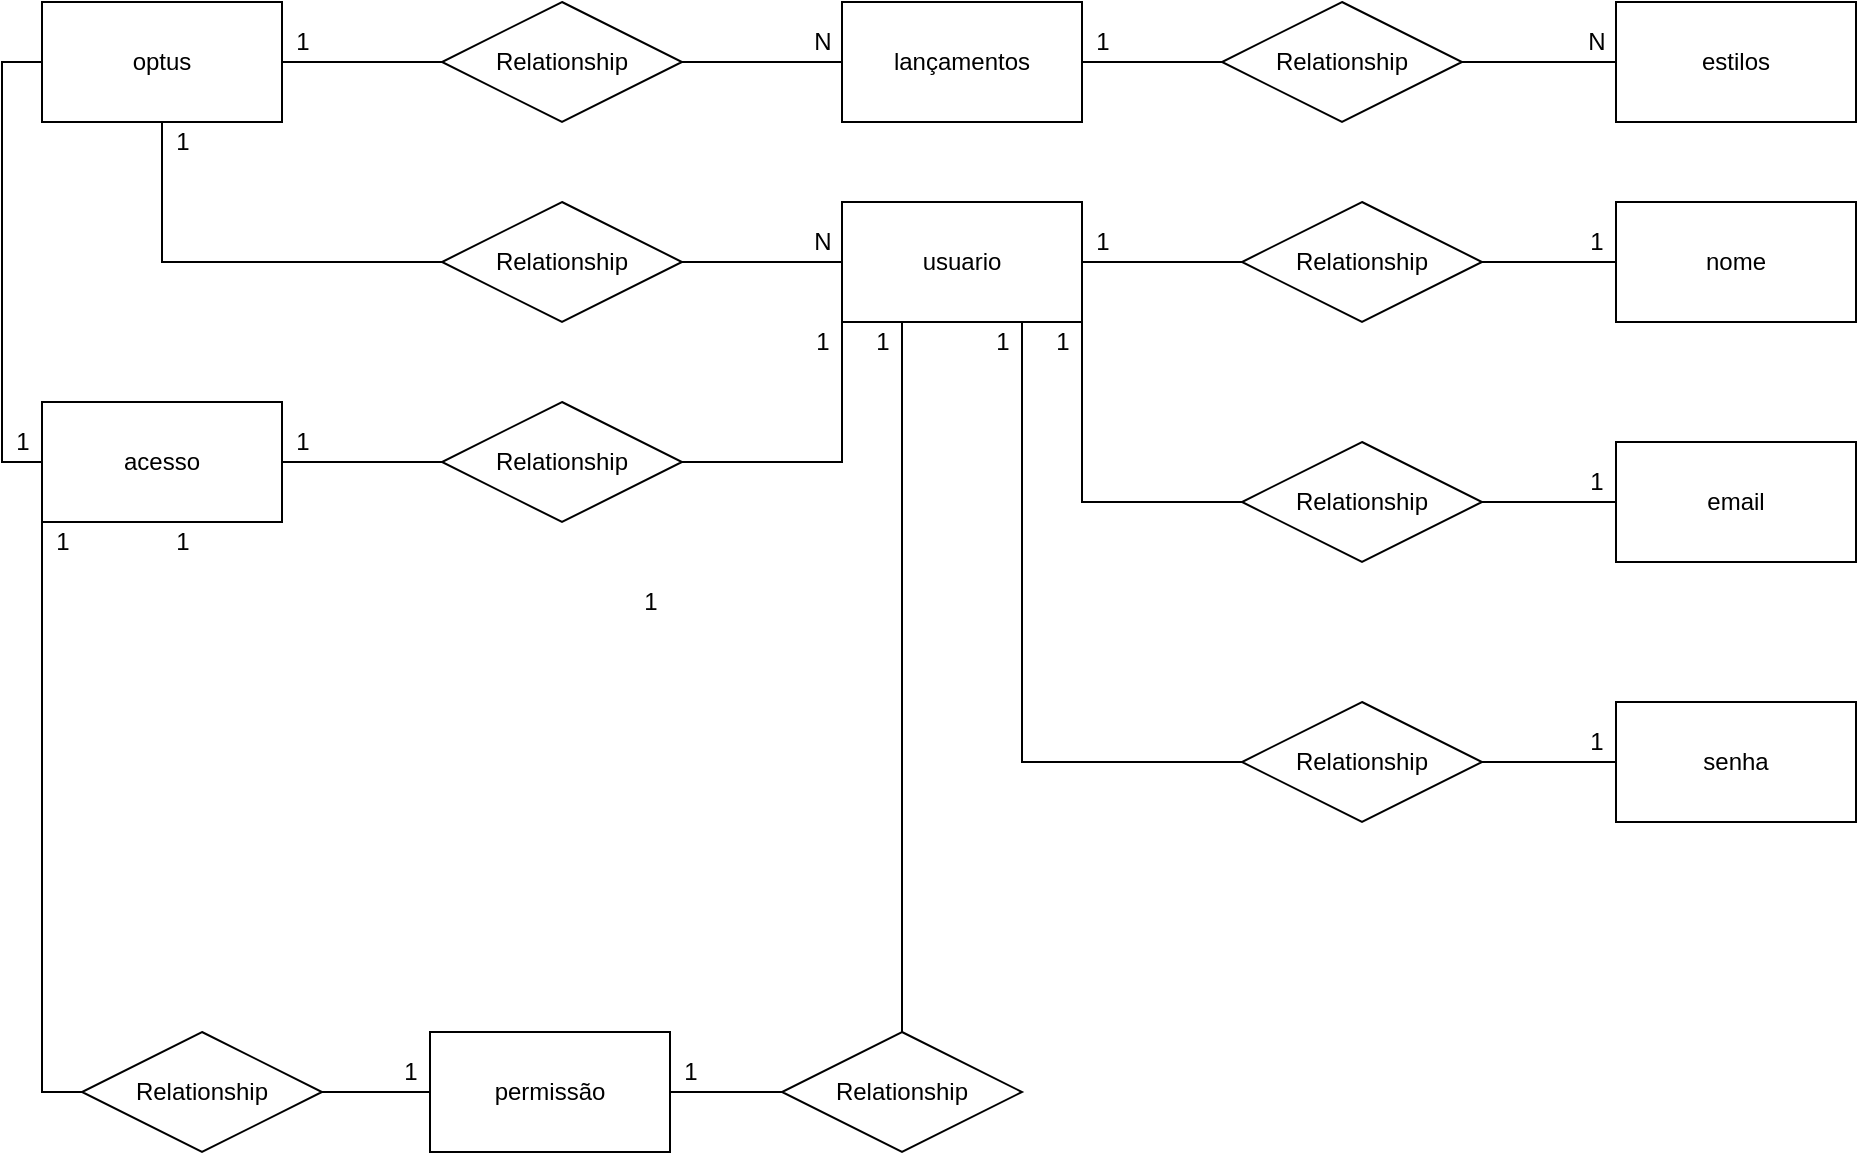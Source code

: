 <mxfile version="14.8.1" type="device"><diagram id="EWyAo0QQqisUkVL5T9W-" name="Page-1"><mxGraphModel dx="1437" dy="813" grid="1" gridSize="10" guides="1" tooltips="1" connect="1" arrows="1" fold="1" page="1" pageScale="1" pageWidth="827" pageHeight="1169" math="0" shadow="0"><root><mxCell id="0"/><mxCell id="1" parent="0"/><mxCell id="J9qhbfcEWnRh27F9kZpY-4" style="edgeStyle=orthogonalEdgeStyle;rounded=0;orthogonalLoop=1;jettySize=auto;html=1;entryX=0;entryY=0.5;entryDx=0;entryDy=0;endArrow=none;endFill=0;" edge="1" parent="1" source="J9qhbfcEWnRh27F9kZpY-1" target="J9qhbfcEWnRh27F9kZpY-3"><mxGeometry relative="1" as="geometry"/></mxCell><mxCell id="J9qhbfcEWnRh27F9kZpY-12" style="edgeStyle=orthogonalEdgeStyle;rounded=0;orthogonalLoop=1;jettySize=auto;html=1;entryX=0;entryY=0.5;entryDx=0;entryDy=0;endArrow=none;endFill=0;" edge="1" parent="1" source="J9qhbfcEWnRh27F9kZpY-1" target="J9qhbfcEWnRh27F9kZpY-11"><mxGeometry relative="1" as="geometry"><Array as="points"><mxPoint x="100" y="170"/></Array></mxGeometry></mxCell><mxCell id="J9qhbfcEWnRh27F9kZpY-1" value="optus" style="rounded=0;whiteSpace=wrap;html=1;" vertex="1" parent="1"><mxGeometry x="40" y="40" width="120" height="60" as="geometry"/></mxCell><mxCell id="J9qhbfcEWnRh27F9kZpY-17" style="edgeStyle=orthogonalEdgeStyle;rounded=0;orthogonalLoop=1;jettySize=auto;html=1;entryX=0;entryY=0.5;entryDx=0;entryDy=0;endArrow=none;endFill=0;" edge="1" parent="1" source="J9qhbfcEWnRh27F9kZpY-2" target="J9qhbfcEWnRh27F9kZpY-15"><mxGeometry relative="1" as="geometry"/></mxCell><mxCell id="J9qhbfcEWnRh27F9kZpY-2" value="lançamentos" style="rounded=0;whiteSpace=wrap;html=1;" vertex="1" parent="1"><mxGeometry x="440" y="40" width="120" height="60" as="geometry"/></mxCell><mxCell id="J9qhbfcEWnRh27F9kZpY-5" style="edgeStyle=orthogonalEdgeStyle;rounded=0;orthogonalLoop=1;jettySize=auto;html=1;endArrow=none;endFill=0;" edge="1" parent="1" source="J9qhbfcEWnRh27F9kZpY-3" target="J9qhbfcEWnRh27F9kZpY-2"><mxGeometry relative="1" as="geometry"/></mxCell><mxCell id="J9qhbfcEWnRh27F9kZpY-3" value="Relationship" style="shape=rhombus;perimeter=rhombusPerimeter;whiteSpace=wrap;html=1;align=center;" vertex="1" parent="1"><mxGeometry x="240" y="40" width="120" height="60" as="geometry"/></mxCell><mxCell id="J9qhbfcEWnRh27F9kZpY-6" value="1" style="text;html=1;align=center;verticalAlign=middle;resizable=0;points=[];autosize=1;strokeColor=none;" vertex="1" parent="1"><mxGeometry x="160" y="50" width="20" height="20" as="geometry"/></mxCell><mxCell id="J9qhbfcEWnRh27F9kZpY-7" value="N" style="text;html=1;align=center;verticalAlign=middle;resizable=0;points=[];autosize=1;strokeColor=none;" vertex="1" parent="1"><mxGeometry x="420" y="50" width="20" height="20" as="geometry"/></mxCell><mxCell id="J9qhbfcEWnRh27F9kZpY-50" style="edgeStyle=orthogonalEdgeStyle;rounded=0;orthogonalLoop=1;jettySize=auto;html=1;entryX=0;entryY=0.5;entryDx=0;entryDy=0;endArrow=none;endFill=0;" edge="1" parent="1" source="J9qhbfcEWnRh27F9kZpY-8" target="J9qhbfcEWnRh27F9kZpY-1"><mxGeometry relative="1" as="geometry"><Array as="points"><mxPoint x="20" y="270"/><mxPoint x="20" y="70"/></Array></mxGeometry></mxCell><mxCell id="J9qhbfcEWnRh27F9kZpY-52" style="edgeStyle=orthogonalEdgeStyle;rounded=0;orthogonalLoop=1;jettySize=auto;html=1;entryX=0;entryY=0.5;entryDx=0;entryDy=0;endArrow=none;endFill=0;" edge="1" parent="1" source="J9qhbfcEWnRh27F9kZpY-8" target="J9qhbfcEWnRh27F9kZpY-14"><mxGeometry relative="1" as="geometry"/></mxCell><mxCell id="J9qhbfcEWnRh27F9kZpY-57" style="edgeStyle=orthogonalEdgeStyle;rounded=0;orthogonalLoop=1;jettySize=auto;html=1;entryX=0;entryY=0.5;entryDx=0;entryDy=0;endArrow=none;endFill=0;" edge="1" parent="1" source="J9qhbfcEWnRh27F9kZpY-8" target="J9qhbfcEWnRh27F9kZpY-56"><mxGeometry relative="1" as="geometry"><Array as="points"><mxPoint x="40" y="585"/></Array></mxGeometry></mxCell><mxCell id="J9qhbfcEWnRh27F9kZpY-8" value="acesso" style="rounded=0;whiteSpace=wrap;html=1;" vertex="1" parent="1"><mxGeometry x="40" y="240" width="120" height="60" as="geometry"/></mxCell><mxCell id="J9qhbfcEWnRh27F9kZpY-21" value="" style="edgeStyle=orthogonalEdgeStyle;rounded=0;orthogonalLoop=1;jettySize=auto;html=1;endArrow=none;endFill=0;" edge="1" parent="1" source="J9qhbfcEWnRh27F9kZpY-9" target="J9qhbfcEWnRh27F9kZpY-11"><mxGeometry relative="1" as="geometry"/></mxCell><mxCell id="J9qhbfcEWnRh27F9kZpY-47" style="edgeStyle=orthogonalEdgeStyle;rounded=0;orthogonalLoop=1;jettySize=auto;html=1;entryX=0;entryY=0.5;entryDx=0;entryDy=0;endArrow=none;endFill=0;" edge="1" parent="1" source="J9qhbfcEWnRh27F9kZpY-9" target="J9qhbfcEWnRh27F9kZpY-31"><mxGeometry relative="1" as="geometry"><Array as="points"><mxPoint x="600" y="170"/><mxPoint x="600" y="170"/></Array></mxGeometry></mxCell><mxCell id="J9qhbfcEWnRh27F9kZpY-48" style="edgeStyle=orthogonalEdgeStyle;rounded=0;orthogonalLoop=1;jettySize=auto;html=1;exitX=1;exitY=1;exitDx=0;exitDy=0;entryX=0;entryY=0.5;entryDx=0;entryDy=0;endArrow=none;endFill=0;" edge="1" parent="1" source="J9qhbfcEWnRh27F9kZpY-9" target="J9qhbfcEWnRh27F9kZpY-32"><mxGeometry relative="1" as="geometry"/></mxCell><mxCell id="J9qhbfcEWnRh27F9kZpY-49" style="edgeStyle=orthogonalEdgeStyle;rounded=0;orthogonalLoop=1;jettySize=auto;html=1;exitX=0.75;exitY=1;exitDx=0;exitDy=0;entryX=0;entryY=0.5;entryDx=0;entryDy=0;endArrow=none;endFill=0;" edge="1" parent="1" source="J9qhbfcEWnRh27F9kZpY-9" target="J9qhbfcEWnRh27F9kZpY-33"><mxGeometry relative="1" as="geometry"/></mxCell><mxCell id="J9qhbfcEWnRh27F9kZpY-51" style="edgeStyle=orthogonalEdgeStyle;rounded=0;orthogonalLoop=1;jettySize=auto;html=1;exitX=0;exitY=1;exitDx=0;exitDy=0;entryX=1;entryY=0.5;entryDx=0;entryDy=0;endArrow=none;endFill=0;" edge="1" parent="1" source="J9qhbfcEWnRh27F9kZpY-9" target="J9qhbfcEWnRh27F9kZpY-14"><mxGeometry relative="1" as="geometry"/></mxCell><mxCell id="J9qhbfcEWnRh27F9kZpY-69" style="edgeStyle=orthogonalEdgeStyle;rounded=0;orthogonalLoop=1;jettySize=auto;html=1;exitX=0.25;exitY=1;exitDx=0;exitDy=0;entryX=0.5;entryY=0;entryDx=0;entryDy=0;endArrow=none;endFill=0;" edge="1" parent="1" source="J9qhbfcEWnRh27F9kZpY-9" target="J9qhbfcEWnRh27F9kZpY-68"><mxGeometry relative="1" as="geometry"/></mxCell><mxCell id="J9qhbfcEWnRh27F9kZpY-9" value="usuario" style="rounded=0;whiteSpace=wrap;html=1;" vertex="1" parent="1"><mxGeometry x="440" y="140" width="120" height="60" as="geometry"/></mxCell><mxCell id="J9qhbfcEWnRh27F9kZpY-13" style="edgeStyle=orthogonalEdgeStyle;rounded=0;orthogonalLoop=1;jettySize=auto;html=1;entryX=0;entryY=0.5;entryDx=0;entryDy=0;endArrow=none;endFill=0;" edge="1" parent="1" source="J9qhbfcEWnRh27F9kZpY-11" target="J9qhbfcEWnRh27F9kZpY-9"><mxGeometry relative="1" as="geometry"/></mxCell><mxCell id="J9qhbfcEWnRh27F9kZpY-11" value="Relationship" style="shape=rhombus;perimeter=rhombusPerimeter;whiteSpace=wrap;html=1;align=center;" vertex="1" parent="1"><mxGeometry x="240" y="140" width="120" height="60" as="geometry"/></mxCell><mxCell id="J9qhbfcEWnRh27F9kZpY-14" value="Relationship" style="shape=rhombus;perimeter=rhombusPerimeter;whiteSpace=wrap;html=1;align=center;" vertex="1" parent="1"><mxGeometry x="240" y="240" width="120" height="60" as="geometry"/></mxCell><mxCell id="J9qhbfcEWnRh27F9kZpY-18" style="edgeStyle=orthogonalEdgeStyle;rounded=0;orthogonalLoop=1;jettySize=auto;html=1;endArrow=none;endFill=0;entryX=0;entryY=0.5;entryDx=0;entryDy=0;" edge="1" parent="1" source="J9qhbfcEWnRh27F9kZpY-15" target="J9qhbfcEWnRh27F9kZpY-16"><mxGeometry relative="1" as="geometry"><mxPoint x="820" y="70" as="targetPoint"/></mxGeometry></mxCell><mxCell id="J9qhbfcEWnRh27F9kZpY-15" value="Relationship" style="shape=rhombus;perimeter=rhombusPerimeter;whiteSpace=wrap;html=1;align=center;" vertex="1" parent="1"><mxGeometry x="630" y="40" width="120" height="60" as="geometry"/></mxCell><mxCell id="J9qhbfcEWnRh27F9kZpY-16" value="estilos" style="rounded=0;whiteSpace=wrap;html=1;" vertex="1" parent="1"><mxGeometry x="827" y="40" width="120" height="60" as="geometry"/></mxCell><mxCell id="J9qhbfcEWnRh27F9kZpY-22" value="N" style="text;html=1;align=center;verticalAlign=middle;resizable=0;points=[];autosize=1;strokeColor=none;" vertex="1" parent="1"><mxGeometry x="420" y="150" width="20" height="20" as="geometry"/></mxCell><mxCell id="J9qhbfcEWnRh27F9kZpY-23" value="1" style="text;html=1;align=center;verticalAlign=middle;resizable=0;points=[];autosize=1;strokeColor=none;" vertex="1" parent="1"><mxGeometry x="100" y="100" width="20" height="20" as="geometry"/></mxCell><mxCell id="J9qhbfcEWnRh27F9kZpY-24" value="1" style="text;html=1;align=center;verticalAlign=middle;resizable=0;points=[];autosize=1;strokeColor=none;" vertex="1" parent="1"><mxGeometry x="560" y="150" width="20" height="20" as="geometry"/></mxCell><mxCell id="J9qhbfcEWnRh27F9kZpY-25" value="1" style="text;html=1;align=center;verticalAlign=middle;resizable=0;points=[];autosize=1;strokeColor=none;" vertex="1" parent="1"><mxGeometry x="20" y="250" width="20" height="20" as="geometry"/></mxCell><mxCell id="J9qhbfcEWnRh27F9kZpY-26" value="1" style="text;html=1;align=center;verticalAlign=middle;resizable=0;points=[];autosize=1;strokeColor=none;" vertex="1" parent="1"><mxGeometry x="560" y="50" width="20" height="20" as="geometry"/></mxCell><mxCell id="J9qhbfcEWnRh27F9kZpY-27" value="N" style="text;html=1;align=center;verticalAlign=middle;resizable=0;points=[];autosize=1;strokeColor=none;" vertex="1" parent="1"><mxGeometry x="807" y="50" width="20" height="20" as="geometry"/></mxCell><mxCell id="J9qhbfcEWnRh27F9kZpY-28" value="nome" style="rounded=0;whiteSpace=wrap;html=1;" vertex="1" parent="1"><mxGeometry x="827" y="140" width="120" height="60" as="geometry"/></mxCell><mxCell id="J9qhbfcEWnRh27F9kZpY-29" value="senha" style="rounded=0;whiteSpace=wrap;html=1;" vertex="1" parent="1"><mxGeometry x="827" y="390" width="120" height="60" as="geometry"/></mxCell><mxCell id="J9qhbfcEWnRh27F9kZpY-30" value="email" style="rounded=0;whiteSpace=wrap;html=1;" vertex="1" parent="1"><mxGeometry x="827" y="260" width="120" height="60" as="geometry"/></mxCell><mxCell id="J9qhbfcEWnRh27F9kZpY-35" style="edgeStyle=orthogonalEdgeStyle;rounded=0;orthogonalLoop=1;jettySize=auto;html=1;entryX=0;entryY=0.5;entryDx=0;entryDy=0;endArrow=none;endFill=0;" edge="1" parent="1" source="J9qhbfcEWnRh27F9kZpY-31" target="J9qhbfcEWnRh27F9kZpY-28"><mxGeometry relative="1" as="geometry"/></mxCell><mxCell id="J9qhbfcEWnRh27F9kZpY-31" value="Relationship" style="shape=rhombus;perimeter=rhombusPerimeter;whiteSpace=wrap;html=1;align=center;" vertex="1" parent="1"><mxGeometry x="640" y="140" width="120" height="60" as="geometry"/></mxCell><mxCell id="J9qhbfcEWnRh27F9kZpY-38" style="edgeStyle=orthogonalEdgeStyle;rounded=0;orthogonalLoop=1;jettySize=auto;html=1;entryX=0;entryY=0.5;entryDx=0;entryDy=0;endArrow=none;endFill=0;" edge="1" parent="1" source="J9qhbfcEWnRh27F9kZpY-32" target="J9qhbfcEWnRh27F9kZpY-30"><mxGeometry relative="1" as="geometry"/></mxCell><mxCell id="J9qhbfcEWnRh27F9kZpY-32" value="Relationship" style="shape=rhombus;perimeter=rhombusPerimeter;whiteSpace=wrap;html=1;align=center;" vertex="1" parent="1"><mxGeometry x="640" y="260" width="120" height="60" as="geometry"/></mxCell><mxCell id="J9qhbfcEWnRh27F9kZpY-39" style="edgeStyle=orthogonalEdgeStyle;rounded=0;orthogonalLoop=1;jettySize=auto;html=1;entryX=0;entryY=0.5;entryDx=0;entryDy=0;endArrow=none;endFill=0;" edge="1" parent="1" source="J9qhbfcEWnRh27F9kZpY-33" target="J9qhbfcEWnRh27F9kZpY-29"><mxGeometry relative="1" as="geometry"/></mxCell><mxCell id="J9qhbfcEWnRh27F9kZpY-33" value="Relationship" style="shape=rhombus;perimeter=rhombusPerimeter;whiteSpace=wrap;html=1;align=center;" vertex="1" parent="1"><mxGeometry x="640" y="390" width="120" height="60" as="geometry"/></mxCell><mxCell id="J9qhbfcEWnRh27F9kZpY-40" value="1" style="text;html=1;align=center;verticalAlign=middle;resizable=0;points=[];autosize=1;strokeColor=none;" vertex="1" parent="1"><mxGeometry x="540" y="200" width="20" height="20" as="geometry"/></mxCell><mxCell id="J9qhbfcEWnRh27F9kZpY-41" value="1" style="text;html=1;align=center;verticalAlign=middle;resizable=0;points=[];autosize=1;strokeColor=none;" vertex="1" parent="1"><mxGeometry x="510" y="200" width="20" height="20" as="geometry"/></mxCell><mxCell id="J9qhbfcEWnRh27F9kZpY-43" value="1" style="text;html=1;align=center;verticalAlign=middle;resizable=0;points=[];autosize=1;strokeColor=none;" vertex="1" parent="1"><mxGeometry x="807" y="150" width="20" height="20" as="geometry"/></mxCell><mxCell id="J9qhbfcEWnRh27F9kZpY-44" value="1" style="text;html=1;align=center;verticalAlign=middle;resizable=0;points=[];autosize=1;strokeColor=none;" vertex="1" parent="1"><mxGeometry x="807" y="270" width="20" height="20" as="geometry"/></mxCell><mxCell id="J9qhbfcEWnRh27F9kZpY-45" value="1" style="text;html=1;align=center;verticalAlign=middle;resizable=0;points=[];autosize=1;strokeColor=none;" vertex="1" parent="1"><mxGeometry x="807" y="400" width="20" height="20" as="geometry"/></mxCell><mxCell id="J9qhbfcEWnRh27F9kZpY-53" value="1" style="text;html=1;align=center;verticalAlign=middle;resizable=0;points=[];autosize=1;strokeColor=none;" vertex="1" parent="1"><mxGeometry x="160" y="250" width="20" height="20" as="geometry"/></mxCell><mxCell id="J9qhbfcEWnRh27F9kZpY-54" value="1" style="text;html=1;align=center;verticalAlign=middle;resizable=0;points=[];autosize=1;strokeColor=none;" vertex="1" parent="1"><mxGeometry x="420" y="200" width="20" height="20" as="geometry"/></mxCell><mxCell id="J9qhbfcEWnRh27F9kZpY-70" style="edgeStyle=orthogonalEdgeStyle;rounded=0;orthogonalLoop=1;jettySize=auto;html=1;entryX=0;entryY=0.5;entryDx=0;entryDy=0;endArrow=none;endFill=0;" edge="1" parent="1" source="J9qhbfcEWnRh27F9kZpY-55" target="J9qhbfcEWnRh27F9kZpY-68"><mxGeometry relative="1" as="geometry"/></mxCell><mxCell id="J9qhbfcEWnRh27F9kZpY-55" value="permissão" style="rounded=0;whiteSpace=wrap;html=1;" vertex="1" parent="1"><mxGeometry x="234" y="555" width="120" height="60" as="geometry"/></mxCell><mxCell id="J9qhbfcEWnRh27F9kZpY-58" style="edgeStyle=orthogonalEdgeStyle;rounded=0;orthogonalLoop=1;jettySize=auto;html=1;endArrow=none;endFill=0;" edge="1" parent="1" source="J9qhbfcEWnRh27F9kZpY-56" target="J9qhbfcEWnRh27F9kZpY-55"><mxGeometry relative="1" as="geometry"/></mxCell><mxCell id="J9qhbfcEWnRh27F9kZpY-56" value="Relationship" style="shape=rhombus;perimeter=rhombusPerimeter;whiteSpace=wrap;html=1;align=center;" vertex="1" parent="1"><mxGeometry x="60" y="555" width="120" height="60" as="geometry"/></mxCell><mxCell id="J9qhbfcEWnRh27F9kZpY-59" value="1" style="text;html=1;align=center;verticalAlign=middle;resizable=0;points=[];autosize=1;strokeColor=none;" vertex="1" parent="1"><mxGeometry x="334" y="330" width="20" height="20" as="geometry"/></mxCell><mxCell id="J9qhbfcEWnRh27F9kZpY-60" value="1" style="text;html=1;align=center;verticalAlign=middle;resizable=0;points=[];autosize=1;strokeColor=none;" vertex="1" parent="1"><mxGeometry x="100" y="300" width="20" height="20" as="geometry"/></mxCell><mxCell id="J9qhbfcEWnRh27F9kZpY-68" value="Relationship" style="shape=rhombus;perimeter=rhombusPerimeter;whiteSpace=wrap;html=1;align=center;" vertex="1" parent="1"><mxGeometry x="410" y="555" width="120" height="60" as="geometry"/></mxCell><mxCell id="J9qhbfcEWnRh27F9kZpY-71" value="1" style="text;html=1;align=center;verticalAlign=middle;resizable=0;points=[];autosize=1;strokeColor=none;" vertex="1" parent="1"><mxGeometry x="450" y="200" width="20" height="20" as="geometry"/></mxCell><mxCell id="J9qhbfcEWnRh27F9kZpY-72" value="1" style="text;html=1;align=center;verticalAlign=middle;resizable=0;points=[];autosize=1;strokeColor=none;" vertex="1" parent="1"><mxGeometry x="354" y="565" width="20" height="20" as="geometry"/></mxCell><mxCell id="J9qhbfcEWnRh27F9kZpY-73" value="1" style="text;html=1;align=center;verticalAlign=middle;resizable=0;points=[];autosize=1;strokeColor=none;" vertex="1" parent="1"><mxGeometry x="214" y="565" width="20" height="20" as="geometry"/></mxCell><mxCell id="J9qhbfcEWnRh27F9kZpY-74" value="1" style="text;html=1;align=center;verticalAlign=middle;resizable=0;points=[];autosize=1;strokeColor=none;" vertex="1" parent="1"><mxGeometry x="40" y="300" width="20" height="20" as="geometry"/></mxCell></root></mxGraphModel></diagram></mxfile>